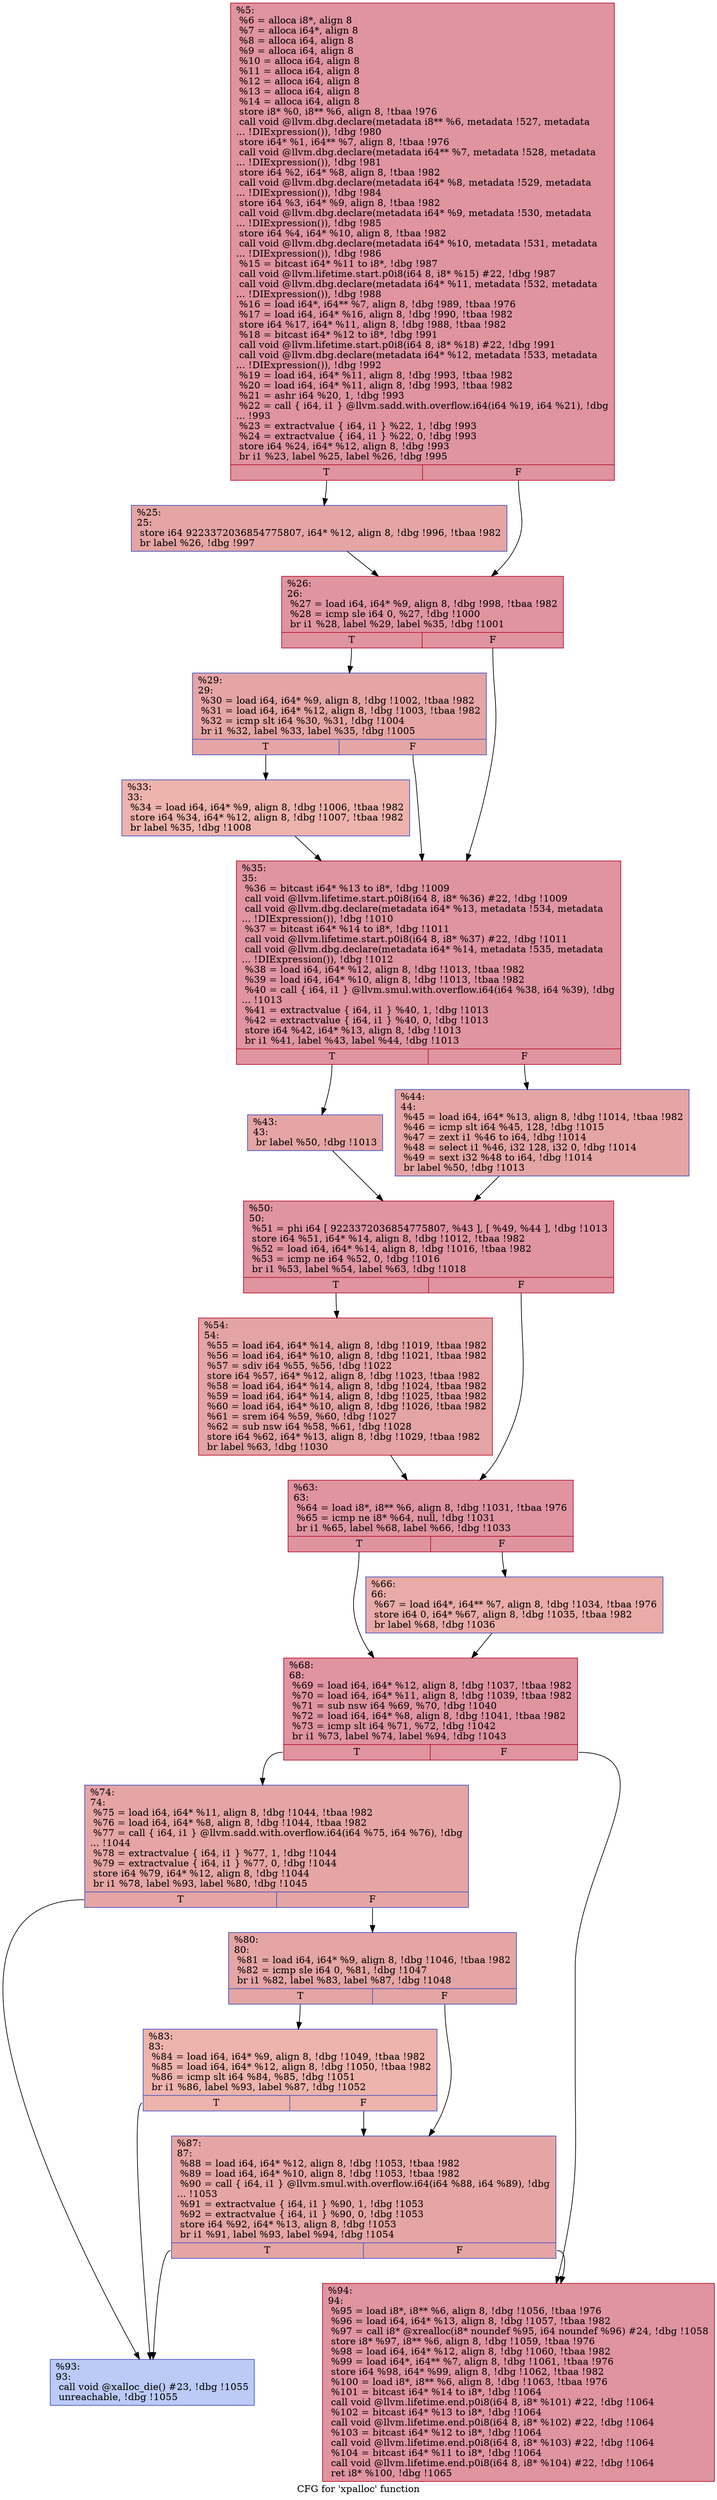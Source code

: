 digraph "CFG for 'xpalloc' function" {
	label="CFG for 'xpalloc' function";

	Node0x25ea6a0 [shape=record,color="#b70d28ff", style=filled, fillcolor="#b70d2870",label="{%5:\l  %6 = alloca i8*, align 8\l  %7 = alloca i64*, align 8\l  %8 = alloca i64, align 8\l  %9 = alloca i64, align 8\l  %10 = alloca i64, align 8\l  %11 = alloca i64, align 8\l  %12 = alloca i64, align 8\l  %13 = alloca i64, align 8\l  %14 = alloca i64, align 8\l  store i8* %0, i8** %6, align 8, !tbaa !976\l  call void @llvm.dbg.declare(metadata i8** %6, metadata !527, metadata\l... !DIExpression()), !dbg !980\l  store i64* %1, i64** %7, align 8, !tbaa !976\l  call void @llvm.dbg.declare(metadata i64** %7, metadata !528, metadata\l... !DIExpression()), !dbg !981\l  store i64 %2, i64* %8, align 8, !tbaa !982\l  call void @llvm.dbg.declare(metadata i64* %8, metadata !529, metadata\l... !DIExpression()), !dbg !984\l  store i64 %3, i64* %9, align 8, !tbaa !982\l  call void @llvm.dbg.declare(metadata i64* %9, metadata !530, metadata\l... !DIExpression()), !dbg !985\l  store i64 %4, i64* %10, align 8, !tbaa !982\l  call void @llvm.dbg.declare(metadata i64* %10, metadata !531, metadata\l... !DIExpression()), !dbg !986\l  %15 = bitcast i64* %11 to i8*, !dbg !987\l  call void @llvm.lifetime.start.p0i8(i64 8, i8* %15) #22, !dbg !987\l  call void @llvm.dbg.declare(metadata i64* %11, metadata !532, metadata\l... !DIExpression()), !dbg !988\l  %16 = load i64*, i64** %7, align 8, !dbg !989, !tbaa !976\l  %17 = load i64, i64* %16, align 8, !dbg !990, !tbaa !982\l  store i64 %17, i64* %11, align 8, !dbg !988, !tbaa !982\l  %18 = bitcast i64* %12 to i8*, !dbg !991\l  call void @llvm.lifetime.start.p0i8(i64 8, i8* %18) #22, !dbg !991\l  call void @llvm.dbg.declare(metadata i64* %12, metadata !533, metadata\l... !DIExpression()), !dbg !992\l  %19 = load i64, i64* %11, align 8, !dbg !993, !tbaa !982\l  %20 = load i64, i64* %11, align 8, !dbg !993, !tbaa !982\l  %21 = ashr i64 %20, 1, !dbg !993\l  %22 = call \{ i64, i1 \} @llvm.sadd.with.overflow.i64(i64 %19, i64 %21), !dbg\l... !993\l  %23 = extractvalue \{ i64, i1 \} %22, 1, !dbg !993\l  %24 = extractvalue \{ i64, i1 \} %22, 0, !dbg !993\l  store i64 %24, i64* %12, align 8, !dbg !993\l  br i1 %23, label %25, label %26, !dbg !995\l|{<s0>T|<s1>F}}"];
	Node0x25ea6a0:s0 -> Node0x25edfe0;
	Node0x25ea6a0:s1 -> Node0x25ee0d0;
	Node0x25edfe0 [shape=record,color="#3d50c3ff", style=filled, fillcolor="#c5333470",label="{%25:\l25:                                               \l  store i64 9223372036854775807, i64* %12, align 8, !dbg !996, !tbaa !982\l  br label %26, !dbg !997\l}"];
	Node0x25edfe0 -> Node0x25ee0d0;
	Node0x25ee0d0 [shape=record,color="#b70d28ff", style=filled, fillcolor="#b70d2870",label="{%26:\l26:                                               \l  %27 = load i64, i64* %9, align 8, !dbg !998, !tbaa !982\l  %28 = icmp sle i64 0, %27, !dbg !1000\l  br i1 %28, label %29, label %35, !dbg !1001\l|{<s0>T|<s1>F}}"];
	Node0x25ee0d0:s0 -> Node0x25ee120;
	Node0x25ee0d0:s1 -> Node0x25ee1c0;
	Node0x25ee120 [shape=record,color="#3d50c3ff", style=filled, fillcolor="#c5333470",label="{%29:\l29:                                               \l  %30 = load i64, i64* %9, align 8, !dbg !1002, !tbaa !982\l  %31 = load i64, i64* %12, align 8, !dbg !1003, !tbaa !982\l  %32 = icmp slt i64 %30, %31, !dbg !1004\l  br i1 %32, label %33, label %35, !dbg !1005\l|{<s0>T|<s1>F}}"];
	Node0x25ee120:s0 -> Node0x25ee170;
	Node0x25ee120:s1 -> Node0x25ee1c0;
	Node0x25ee170 [shape=record,color="#3d50c3ff", style=filled, fillcolor="#d6524470",label="{%33:\l33:                                               \l  %34 = load i64, i64* %9, align 8, !dbg !1006, !tbaa !982\l  store i64 %34, i64* %12, align 8, !dbg !1007, !tbaa !982\l  br label %35, !dbg !1008\l}"];
	Node0x25ee170 -> Node0x25ee1c0;
	Node0x25ee1c0 [shape=record,color="#b70d28ff", style=filled, fillcolor="#b70d2870",label="{%35:\l35:                                               \l  %36 = bitcast i64* %13 to i8*, !dbg !1009\l  call void @llvm.lifetime.start.p0i8(i64 8, i8* %36) #22, !dbg !1009\l  call void @llvm.dbg.declare(metadata i64* %13, metadata !534, metadata\l... !DIExpression()), !dbg !1010\l  %37 = bitcast i64* %14 to i8*, !dbg !1011\l  call void @llvm.lifetime.start.p0i8(i64 8, i8* %37) #22, !dbg !1011\l  call void @llvm.dbg.declare(metadata i64* %14, metadata !535, metadata\l... !DIExpression()), !dbg !1012\l  %38 = load i64, i64* %12, align 8, !dbg !1013, !tbaa !982\l  %39 = load i64, i64* %10, align 8, !dbg !1013, !tbaa !982\l  %40 = call \{ i64, i1 \} @llvm.smul.with.overflow.i64(i64 %38, i64 %39), !dbg\l... !1013\l  %41 = extractvalue \{ i64, i1 \} %40, 1, !dbg !1013\l  %42 = extractvalue \{ i64, i1 \} %40, 0, !dbg !1013\l  store i64 %42, i64* %13, align 8, !dbg !1013\l  br i1 %41, label %43, label %44, !dbg !1013\l|{<s0>T|<s1>F}}"];
	Node0x25ee1c0:s0 -> Node0x25ee210;
	Node0x25ee1c0:s1 -> Node0x25ee260;
	Node0x25ee210 [shape=record,color="#3d50c3ff", style=filled, fillcolor="#c5333470",label="{%43:\l43:                                               \l  br label %50, !dbg !1013\l}"];
	Node0x25ee210 -> Node0x25ee2b0;
	Node0x25ee260 [shape=record,color="#3d50c3ff", style=filled, fillcolor="#c5333470",label="{%44:\l44:                                               \l  %45 = load i64, i64* %13, align 8, !dbg !1014, !tbaa !982\l  %46 = icmp slt i64 %45, 128, !dbg !1015\l  %47 = zext i1 %46 to i64, !dbg !1014\l  %48 = select i1 %46, i32 128, i32 0, !dbg !1014\l  %49 = sext i32 %48 to i64, !dbg !1014\l  br label %50, !dbg !1013\l}"];
	Node0x25ee260 -> Node0x25ee2b0;
	Node0x25ee2b0 [shape=record,color="#b70d28ff", style=filled, fillcolor="#b70d2870",label="{%50:\l50:                                               \l  %51 = phi i64 [ 9223372036854775807, %43 ], [ %49, %44 ], !dbg !1013\l  store i64 %51, i64* %14, align 8, !dbg !1012, !tbaa !982\l  %52 = load i64, i64* %14, align 8, !dbg !1016, !tbaa !982\l  %53 = icmp ne i64 %52, 0, !dbg !1016\l  br i1 %53, label %54, label %63, !dbg !1018\l|{<s0>T|<s1>F}}"];
	Node0x25ee2b0:s0 -> Node0x25ee300;
	Node0x25ee2b0:s1 -> Node0x25ee350;
	Node0x25ee300 [shape=record,color="#b70d28ff", style=filled, fillcolor="#c32e3170",label="{%54:\l54:                                               \l  %55 = load i64, i64* %14, align 8, !dbg !1019, !tbaa !982\l  %56 = load i64, i64* %10, align 8, !dbg !1021, !tbaa !982\l  %57 = sdiv i64 %55, %56, !dbg !1022\l  store i64 %57, i64* %12, align 8, !dbg !1023, !tbaa !982\l  %58 = load i64, i64* %14, align 8, !dbg !1024, !tbaa !982\l  %59 = load i64, i64* %14, align 8, !dbg !1025, !tbaa !982\l  %60 = load i64, i64* %10, align 8, !dbg !1026, !tbaa !982\l  %61 = srem i64 %59, %60, !dbg !1027\l  %62 = sub nsw i64 %58, %61, !dbg !1028\l  store i64 %62, i64* %13, align 8, !dbg !1029, !tbaa !982\l  br label %63, !dbg !1030\l}"];
	Node0x25ee300 -> Node0x25ee350;
	Node0x25ee350 [shape=record,color="#b70d28ff", style=filled, fillcolor="#b70d2870",label="{%63:\l63:                                               \l  %64 = load i8*, i8** %6, align 8, !dbg !1031, !tbaa !976\l  %65 = icmp ne i8* %64, null, !dbg !1031\l  br i1 %65, label %68, label %66, !dbg !1033\l|{<s0>T|<s1>F}}"];
	Node0x25ee350:s0 -> Node0x25ee3f0;
	Node0x25ee350:s1 -> Node0x25ee3a0;
	Node0x25ee3a0 [shape=record,color="#3d50c3ff", style=filled, fillcolor="#cc403a70",label="{%66:\l66:                                               \l  %67 = load i64*, i64** %7, align 8, !dbg !1034, !tbaa !976\l  store i64 0, i64* %67, align 8, !dbg !1035, !tbaa !982\l  br label %68, !dbg !1036\l}"];
	Node0x25ee3a0 -> Node0x25ee3f0;
	Node0x25ee3f0 [shape=record,color="#b70d28ff", style=filled, fillcolor="#b70d2870",label="{%68:\l68:                                               \l  %69 = load i64, i64* %12, align 8, !dbg !1037, !tbaa !982\l  %70 = load i64, i64* %11, align 8, !dbg !1039, !tbaa !982\l  %71 = sub nsw i64 %69, %70, !dbg !1040\l  %72 = load i64, i64* %8, align 8, !dbg !1041, !tbaa !982\l  %73 = icmp slt i64 %71, %72, !dbg !1042\l  br i1 %73, label %74, label %94, !dbg !1043\l|{<s0>T|<s1>F}}"];
	Node0x25ee3f0:s0 -> Node0x25ee440;
	Node0x25ee3f0:s1 -> Node0x25ee5d0;
	Node0x25ee440 [shape=record,color="#3d50c3ff", style=filled, fillcolor="#c5333470",label="{%74:\l74:                                               \l  %75 = load i64, i64* %11, align 8, !dbg !1044, !tbaa !982\l  %76 = load i64, i64* %8, align 8, !dbg !1044, !tbaa !982\l  %77 = call \{ i64, i1 \} @llvm.sadd.with.overflow.i64(i64 %75, i64 %76), !dbg\l... !1044\l  %78 = extractvalue \{ i64, i1 \} %77, 1, !dbg !1044\l  %79 = extractvalue \{ i64, i1 \} %77, 0, !dbg !1044\l  store i64 %79, i64* %12, align 8, !dbg !1044\l  br i1 %78, label %93, label %80, !dbg !1045\l|{<s0>T|<s1>F}}"];
	Node0x25ee440:s0 -> Node0x25ee580;
	Node0x25ee440:s1 -> Node0x25ee490;
	Node0x25ee490 [shape=record,color="#3d50c3ff", style=filled, fillcolor="#c5333470",label="{%80:\l80:                                               \l  %81 = load i64, i64* %9, align 8, !dbg !1046, !tbaa !982\l  %82 = icmp sle i64 0, %81, !dbg !1047\l  br i1 %82, label %83, label %87, !dbg !1048\l|{<s0>T|<s1>F}}"];
	Node0x25ee490:s0 -> Node0x25ee4e0;
	Node0x25ee490:s1 -> Node0x25ee530;
	Node0x25ee4e0 [shape=record,color="#3d50c3ff", style=filled, fillcolor="#d6524470",label="{%83:\l83:                                               \l  %84 = load i64, i64* %9, align 8, !dbg !1049, !tbaa !982\l  %85 = load i64, i64* %12, align 8, !dbg !1050, !tbaa !982\l  %86 = icmp slt i64 %84, %85, !dbg !1051\l  br i1 %86, label %93, label %87, !dbg !1052\l|{<s0>T|<s1>F}}"];
	Node0x25ee4e0:s0 -> Node0x25ee580;
	Node0x25ee4e0:s1 -> Node0x25ee530;
	Node0x25ee530 [shape=record,color="#3d50c3ff", style=filled, fillcolor="#c5333470",label="{%87:\l87:                                               \l  %88 = load i64, i64* %12, align 8, !dbg !1053, !tbaa !982\l  %89 = load i64, i64* %10, align 8, !dbg !1053, !tbaa !982\l  %90 = call \{ i64, i1 \} @llvm.smul.with.overflow.i64(i64 %88, i64 %89), !dbg\l... !1053\l  %91 = extractvalue \{ i64, i1 \} %90, 1, !dbg !1053\l  %92 = extractvalue \{ i64, i1 \} %90, 0, !dbg !1053\l  store i64 %92, i64* %13, align 8, !dbg !1053\l  br i1 %91, label %93, label %94, !dbg !1054\l|{<s0>T|<s1>F}}"];
	Node0x25ee530:s0 -> Node0x25ee580;
	Node0x25ee530:s1 -> Node0x25ee5d0;
	Node0x25ee580 [shape=record,color="#3d50c3ff", style=filled, fillcolor="#6687ed70",label="{%93:\l93:                                               \l  call void @xalloc_die() #23, !dbg !1055\l  unreachable, !dbg !1055\l}"];
	Node0x25ee5d0 [shape=record,color="#b70d28ff", style=filled, fillcolor="#b70d2870",label="{%94:\l94:                                               \l  %95 = load i8*, i8** %6, align 8, !dbg !1056, !tbaa !976\l  %96 = load i64, i64* %13, align 8, !dbg !1057, !tbaa !982\l  %97 = call i8* @xrealloc(i8* noundef %95, i64 noundef %96) #24, !dbg !1058\l  store i8* %97, i8** %6, align 8, !dbg !1059, !tbaa !976\l  %98 = load i64, i64* %12, align 8, !dbg !1060, !tbaa !982\l  %99 = load i64*, i64** %7, align 8, !dbg !1061, !tbaa !976\l  store i64 %98, i64* %99, align 8, !dbg !1062, !tbaa !982\l  %100 = load i8*, i8** %6, align 8, !dbg !1063, !tbaa !976\l  %101 = bitcast i64* %14 to i8*, !dbg !1064\l  call void @llvm.lifetime.end.p0i8(i64 8, i8* %101) #22, !dbg !1064\l  %102 = bitcast i64* %13 to i8*, !dbg !1064\l  call void @llvm.lifetime.end.p0i8(i64 8, i8* %102) #22, !dbg !1064\l  %103 = bitcast i64* %12 to i8*, !dbg !1064\l  call void @llvm.lifetime.end.p0i8(i64 8, i8* %103) #22, !dbg !1064\l  %104 = bitcast i64* %11 to i8*, !dbg !1064\l  call void @llvm.lifetime.end.p0i8(i64 8, i8* %104) #22, !dbg !1064\l  ret i8* %100, !dbg !1065\l}"];
}
